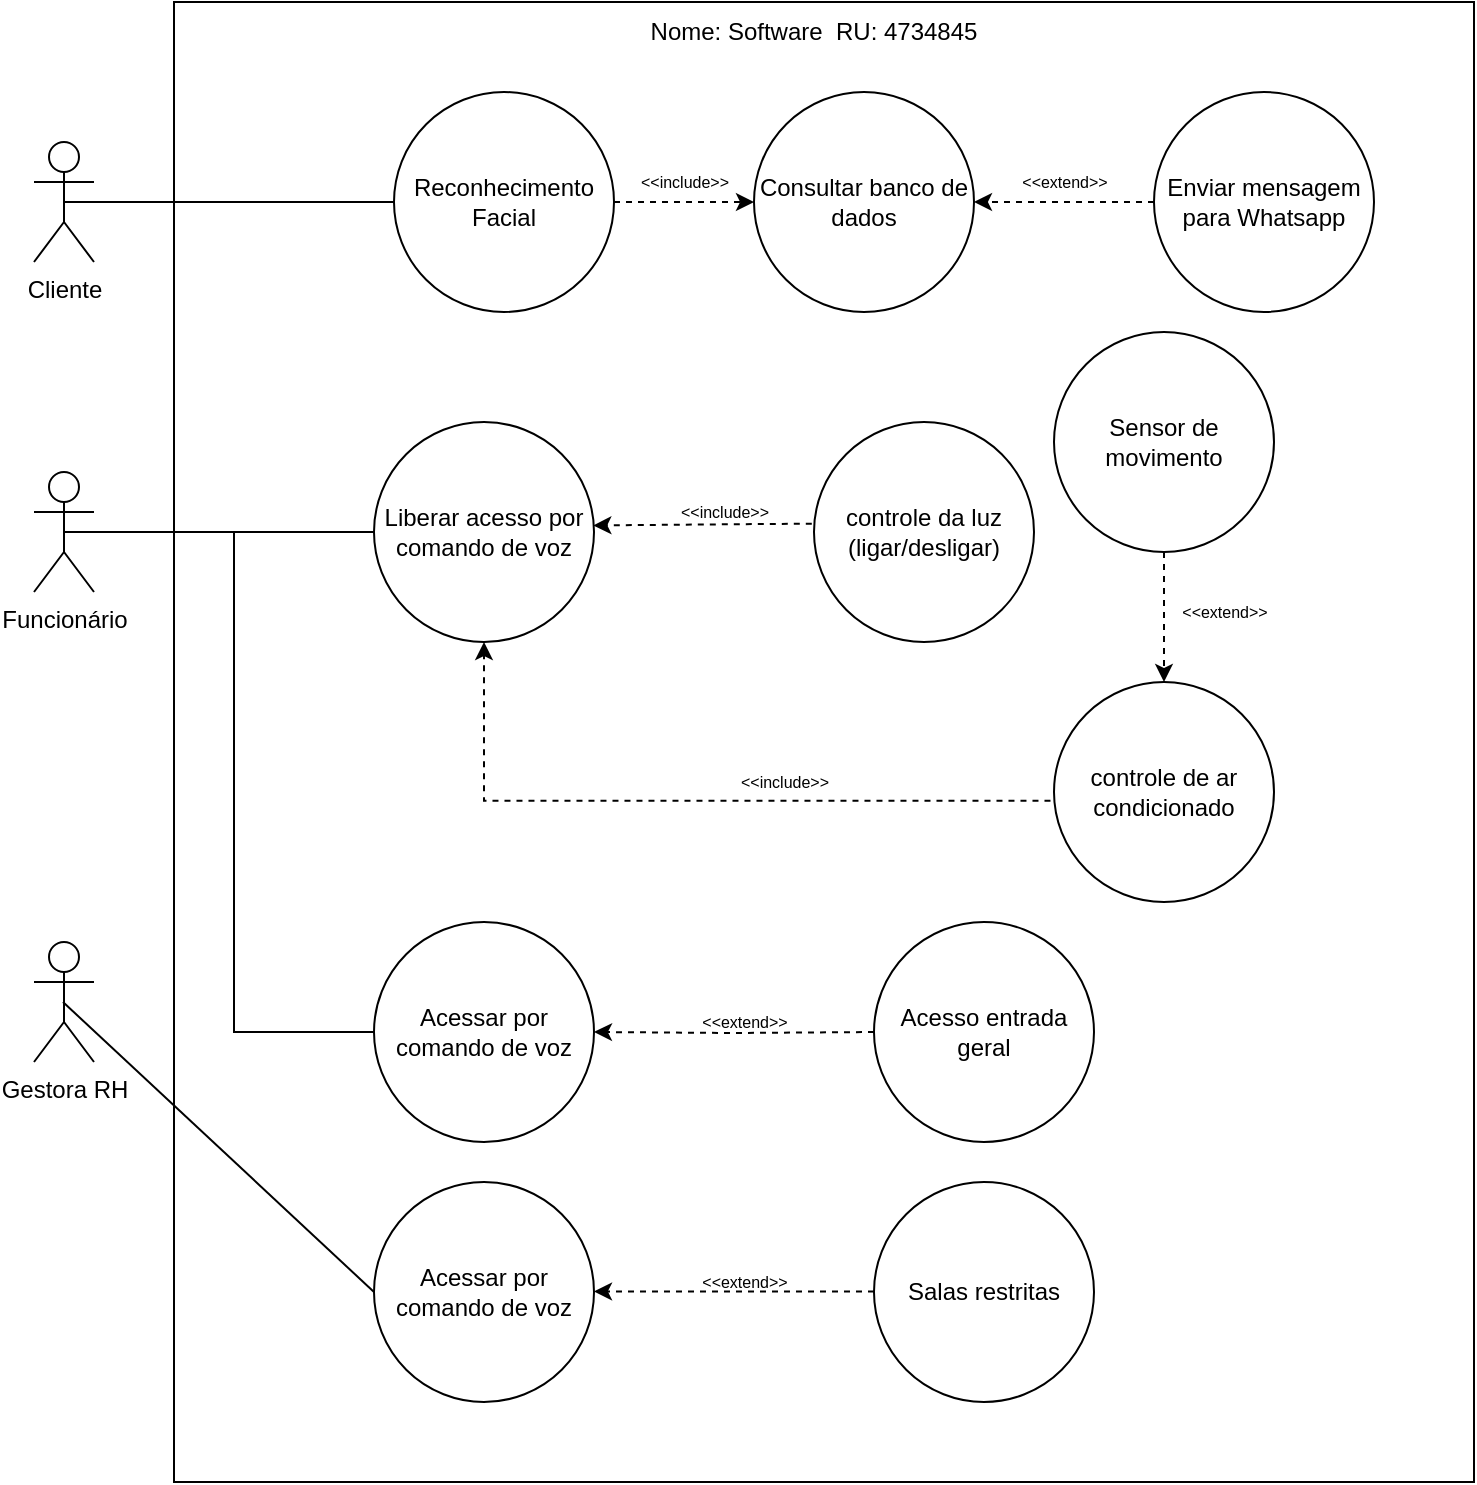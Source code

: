 <mxfile version="24.7.12">
  <diagram name="Page-1" id="SAEBvLp4JhCyk-JhMxbz">
    <mxGraphModel dx="1639" dy="898" grid="1" gridSize="10" guides="1" tooltips="1" connect="1" arrows="1" fold="1" page="1" pageScale="1" pageWidth="850" pageHeight="1100" background="#FFFFFF" math="0" shadow="0">
      <root>
        <mxCell id="0" />
        <mxCell id="1" parent="0" />
        <mxCell id="fE3-4CH88LTt8pQpbAM--1" value="Funcionário" style="shape=umlActor;verticalLabelPosition=bottom;verticalAlign=top;html=1;outlineConnect=0;" vertex="1" parent="1">
          <mxGeometry x="65" y="295" width="30" height="60" as="geometry" />
        </mxCell>
        <mxCell id="fE3-4CH88LTt8pQpbAM--2" value="Gestora RH" style="shape=umlActor;verticalLabelPosition=bottom;verticalAlign=top;html=1;outlineConnect=0;" vertex="1" parent="1">
          <mxGeometry x="65" y="530" width="30" height="60" as="geometry" />
        </mxCell>
        <mxCell id="fE3-4CH88LTt8pQpbAM--3" value="Cliente" style="shape=umlActor;verticalLabelPosition=bottom;verticalAlign=top;html=1;outlineConnect=0;" vertex="1" parent="1">
          <mxGeometry x="65" y="130" width="30" height="60" as="geometry" />
        </mxCell>
        <mxCell id="fE3-4CH88LTt8pQpbAM--9" value="Reconhecimento Facial" style="ellipse;whiteSpace=wrap;html=1;aspect=fixed;" vertex="1" parent="1">
          <mxGeometry x="245" y="105" width="110" height="110" as="geometry" />
        </mxCell>
        <mxCell id="fE3-4CH88LTt8pQpbAM--12" value="Liberar acesso por comando de voz" style="ellipse;whiteSpace=wrap;html=1;aspect=fixed;" vertex="1" parent="1">
          <mxGeometry x="235" y="270" width="110" height="110" as="geometry" />
        </mxCell>
        <mxCell id="fE3-4CH88LTt8pQpbAM--15" value="" style="endArrow=none;html=1;rounded=0;exitX=0.5;exitY=0.5;exitDx=0;exitDy=0;exitPerimeter=0;entryX=0;entryY=0.5;entryDx=0;entryDy=0;" edge="1" parent="1" source="fE3-4CH88LTt8pQpbAM--3" target="fE3-4CH88LTt8pQpbAM--9">
          <mxGeometry width="50" height="50" relative="1" as="geometry">
            <mxPoint x="175" y="240" as="sourcePoint" />
            <mxPoint x="225" y="190" as="targetPoint" />
          </mxGeometry>
        </mxCell>
        <mxCell id="fE3-4CH88LTt8pQpbAM--17" value="" style="endArrow=none;html=1;rounded=0;exitX=0.5;exitY=0.5;exitDx=0;exitDy=0;exitPerimeter=0;entryX=0;entryY=0.5;entryDx=0;entryDy=0;" edge="1" parent="1" source="fE3-4CH88LTt8pQpbAM--1" target="fE3-4CH88LTt8pQpbAM--12">
          <mxGeometry width="50" height="50" relative="1" as="geometry">
            <mxPoint x="115" y="334.71" as="sourcePoint" />
            <mxPoint x="270" y="334.71" as="targetPoint" />
          </mxGeometry>
        </mxCell>
        <mxCell id="fE3-4CH88LTt8pQpbAM--18" value="controle da luz (ligar/desligar)" style="ellipse;whiteSpace=wrap;html=1;aspect=fixed;" vertex="1" parent="1">
          <mxGeometry x="455" y="270" width="110" height="110" as="geometry" />
        </mxCell>
        <mxCell id="fE3-4CH88LTt8pQpbAM--22" value="" style="endArrow=classic;html=1;rounded=0;exitX=-0.01;exitY=0.462;exitDx=0;exitDy=0;entryX=0.997;entryY=0.47;entryDx=0;entryDy=0;entryPerimeter=0;dashed=1;exitPerimeter=0;" edge="1" parent="1" source="fE3-4CH88LTt8pQpbAM--18" target="fE3-4CH88LTt8pQpbAM--12">
          <mxGeometry width="50" height="50" relative="1" as="geometry">
            <mxPoint x="365" y="330" as="sourcePoint" />
            <mxPoint x="345" y="335" as="targetPoint" />
          </mxGeometry>
        </mxCell>
        <mxCell id="fE3-4CH88LTt8pQpbAM--24" value="&amp;lt;&amp;lt;include&amp;gt;&amp;gt;" style="text;html=1;align=center;verticalAlign=middle;resizable=0;points=[];autosize=1;strokeColor=none;fillColor=none;fontSize=8;" vertex="1" parent="1">
          <mxGeometry x="375" y="305" width="70" height="20" as="geometry" />
        </mxCell>
        <mxCell id="fE3-4CH88LTt8pQpbAM--25" value="Sensor de movimento" style="ellipse;whiteSpace=wrap;html=1;aspect=fixed;" vertex="1" parent="1">
          <mxGeometry x="575" y="225" width="110" height="110" as="geometry" />
        </mxCell>
        <mxCell id="fE3-4CH88LTt8pQpbAM--26" value="controle de ar condicionado" style="ellipse;whiteSpace=wrap;html=1;aspect=fixed;" vertex="1" parent="1">
          <mxGeometry x="575" y="400" width="110" height="110" as="geometry" />
        </mxCell>
        <mxCell id="fE3-4CH88LTt8pQpbAM--27" value="" style="endArrow=classic;html=1;rounded=0;exitX=-0.016;exitY=0.54;exitDx=0;exitDy=0;entryX=0.5;entryY=1;entryDx=0;entryDy=0;dashed=1;exitPerimeter=0;edgeStyle=orthogonalEdgeStyle;" edge="1" parent="1" source="fE3-4CH88LTt8pQpbAM--26" target="fE3-4CH88LTt8pQpbAM--12">
          <mxGeometry width="50" height="50" relative="1" as="geometry">
            <mxPoint x="464" y="331" as="sourcePoint" />
            <mxPoint x="355" y="332" as="targetPoint" />
          </mxGeometry>
        </mxCell>
        <mxCell id="fE3-4CH88LTt8pQpbAM--28" value="" style="endArrow=classic;html=1;rounded=0;entryX=0.5;entryY=0;entryDx=0;entryDy=0;dashed=1;exitX=0.5;exitY=1;exitDx=0;exitDy=0;" edge="1" parent="1" source="fE3-4CH88LTt8pQpbAM--25" target="fE3-4CH88LTt8pQpbAM--26">
          <mxGeometry width="50" height="50" relative="1" as="geometry">
            <mxPoint x="620" y="310" as="sourcePoint" />
            <mxPoint x="300" y="390" as="targetPoint" />
          </mxGeometry>
        </mxCell>
        <mxCell id="fE3-4CH88LTt8pQpbAM--29" value="&amp;lt;&amp;lt;extend&amp;gt;&amp;gt;" style="text;html=1;align=center;verticalAlign=middle;resizable=0;points=[];autosize=1;strokeColor=none;fillColor=none;fontSize=8;" vertex="1" parent="1">
          <mxGeometry x="625" y="355" width="70" height="20" as="geometry" />
        </mxCell>
        <mxCell id="fE3-4CH88LTt8pQpbAM--30" value="&amp;lt;&amp;lt;include&amp;gt;&amp;gt;" style="text;html=1;align=center;verticalAlign=middle;resizable=0;points=[];autosize=1;strokeColor=none;fillColor=none;fontSize=8;" vertex="1" parent="1">
          <mxGeometry x="405" y="440" width="70" height="20" as="geometry" />
        </mxCell>
        <mxCell id="fE3-4CH88LTt8pQpbAM--31" value="Consultar banco de dados" style="ellipse;whiteSpace=wrap;html=1;aspect=fixed;" vertex="1" parent="1">
          <mxGeometry x="425" y="105" width="110" height="110" as="geometry" />
        </mxCell>
        <mxCell id="fE3-4CH88LTt8pQpbAM--32" value="" style="endArrow=classic;html=1;rounded=0;exitX=1;exitY=0.5;exitDx=0;exitDy=0;entryX=0;entryY=0.5;entryDx=0;entryDy=0;dashed=1;" edge="1" parent="1" source="fE3-4CH88LTt8pQpbAM--9" target="fE3-4CH88LTt8pQpbAM--31">
          <mxGeometry width="50" height="50" relative="1" as="geometry">
            <mxPoint x="429" y="230" as="sourcePoint" />
            <mxPoint x="320" y="231" as="targetPoint" />
          </mxGeometry>
        </mxCell>
        <mxCell id="fE3-4CH88LTt8pQpbAM--33" value="&amp;lt;&amp;lt;extend&amp;gt;&amp;gt;" style="text;html=1;align=center;verticalAlign=middle;resizable=0;points=[];autosize=1;strokeColor=none;fillColor=none;fontSize=8;" vertex="1" parent="1">
          <mxGeometry x="545" y="140" width="70" height="20" as="geometry" />
        </mxCell>
        <mxCell id="fE3-4CH88LTt8pQpbAM--34" value="Enviar mensagem para Whatsapp" style="ellipse;whiteSpace=wrap;html=1;aspect=fixed;" vertex="1" parent="1">
          <mxGeometry x="625" y="105" width="110" height="110" as="geometry" />
        </mxCell>
        <mxCell id="fE3-4CH88LTt8pQpbAM--35" value="" style="endArrow=classic;html=1;rounded=0;exitX=0;exitY=0.5;exitDx=0;exitDy=0;entryX=1;entryY=0.5;entryDx=0;entryDy=0;dashed=1;" edge="1" parent="1" source="fE3-4CH88LTt8pQpbAM--34" target="fE3-4CH88LTt8pQpbAM--31">
          <mxGeometry width="50" height="50" relative="1" as="geometry">
            <mxPoint x="575" y="170" as="sourcePoint" />
            <mxPoint x="645" y="170" as="targetPoint" />
          </mxGeometry>
        </mxCell>
        <mxCell id="fE3-4CH88LTt8pQpbAM--37" value="Acessar por comando de voz" style="ellipse;whiteSpace=wrap;html=1;aspect=fixed;" vertex="1" parent="1">
          <mxGeometry x="235" y="520" width="110" height="110" as="geometry" />
        </mxCell>
        <mxCell id="fE3-4CH88LTt8pQpbAM--38" value="Acesso entrada geral" style="ellipse;whiteSpace=wrap;html=1;aspect=fixed;" vertex="1" parent="1">
          <mxGeometry x="485" y="520" width="110" height="110" as="geometry" />
        </mxCell>
        <mxCell id="fE3-4CH88LTt8pQpbAM--39" value="" style="endArrow=classic;html=1;rounded=0;entryX=1;entryY=0.5;entryDx=0;entryDy=0;dashed=1;edgeStyle=orthogonalEdgeStyle;" edge="1" parent="1" target="fE3-4CH88LTt8pQpbAM--37">
          <mxGeometry width="50" height="50" relative="1" as="geometry">
            <mxPoint x="485" y="575" as="sourcePoint" />
            <mxPoint x="375" y="530" as="targetPoint" />
          </mxGeometry>
        </mxCell>
        <mxCell id="fE3-4CH88LTt8pQpbAM--40" value="&amp;lt;&amp;lt;extend&amp;gt;&amp;gt;" style="text;html=1;align=center;verticalAlign=middle;resizable=0;points=[];autosize=1;strokeColor=none;fillColor=none;fontSize=8;" vertex="1" parent="1">
          <mxGeometry x="385" y="560" width="70" height="20" as="geometry" />
        </mxCell>
        <mxCell id="fE3-4CH88LTt8pQpbAM--41" value="" style="endArrow=none;html=1;rounded=0;entryX=0;entryY=0.5;entryDx=0;entryDy=0;exitX=0.5;exitY=0.5;exitDx=0;exitDy=0;exitPerimeter=0;edgeStyle=orthogonalEdgeStyle;" edge="1" parent="1" source="fE3-4CH88LTt8pQpbAM--1" target="fE3-4CH88LTt8pQpbAM--37">
          <mxGeometry width="50" height="50" relative="1" as="geometry">
            <mxPoint x="90" y="335" as="sourcePoint" />
            <mxPoint x="245" y="335" as="targetPoint" />
          </mxGeometry>
        </mxCell>
        <mxCell id="fE3-4CH88LTt8pQpbAM--43" value="" style="endArrow=none;html=1;rounded=0;entryX=0;entryY=0.5;entryDx=0;entryDy=0;exitX=0.5;exitY=0.5;exitDx=0;exitDy=0;exitPerimeter=0;" edge="1" parent="1" target="fE3-4CH88LTt8pQpbAM--44">
          <mxGeometry width="50" height="50" relative="1" as="geometry">
            <mxPoint x="79.49" y="560" as="sourcePoint" />
            <mxPoint x="234.49" y="810" as="targetPoint" />
          </mxGeometry>
        </mxCell>
        <mxCell id="fE3-4CH88LTt8pQpbAM--44" value="Acessar por comando de voz" style="ellipse;whiteSpace=wrap;html=1;aspect=fixed;" vertex="1" parent="1">
          <mxGeometry x="235" y="650" width="110" height="110" as="geometry" />
        </mxCell>
        <mxCell id="fE3-4CH88LTt8pQpbAM--45" value="" style="endArrow=classic;html=1;rounded=0;entryX=1;entryY=0.5;entryDx=0;entryDy=0;dashed=1;edgeStyle=orthogonalEdgeStyle;" edge="1" parent="1">
          <mxGeometry width="50" height="50" relative="1" as="geometry">
            <mxPoint x="485" y="704.71" as="sourcePoint" />
            <mxPoint x="345" y="704.71" as="targetPoint" />
          </mxGeometry>
        </mxCell>
        <mxCell id="fE3-4CH88LTt8pQpbAM--46" value="Salas restritas" style="ellipse;whiteSpace=wrap;html=1;aspect=fixed;" vertex="1" parent="1">
          <mxGeometry x="485" y="650" width="110" height="110" as="geometry" />
        </mxCell>
        <mxCell id="fE3-4CH88LTt8pQpbAM--47" value="&amp;lt;&amp;lt;extend&amp;gt;&amp;gt;" style="text;html=1;align=center;verticalAlign=middle;resizable=0;points=[];autosize=1;strokeColor=none;fillColor=none;fontSize=8;" vertex="1" parent="1">
          <mxGeometry x="385" y="690" width="70" height="20" as="geometry" />
        </mxCell>
        <mxCell id="fE3-4CH88LTt8pQpbAM--48" value="&amp;lt;&amp;lt;include&amp;gt;&amp;gt;" style="text;html=1;align=center;verticalAlign=middle;resizable=0;points=[];autosize=1;strokeColor=none;fillColor=none;fontSize=8;" vertex="1" parent="1">
          <mxGeometry x="355" y="140" width="70" height="20" as="geometry" />
        </mxCell>
        <mxCell id="fE3-4CH88LTt8pQpbAM--49" value="" style="rounded=0;whiteSpace=wrap;html=1;fillColor=none;" vertex="1" parent="1">
          <mxGeometry x="135" y="60" width="650" height="740" as="geometry" />
        </mxCell>
        <mxCell id="fE3-4CH88LTt8pQpbAM--50" value="Nome: Software&amp;nbsp; RU: 4734845" style="text;html=1;align=center;verticalAlign=middle;whiteSpace=wrap;rounded=0;" vertex="1" parent="1">
          <mxGeometry x="365" y="60" width="180" height="30" as="geometry" />
        </mxCell>
      </root>
    </mxGraphModel>
  </diagram>
</mxfile>
